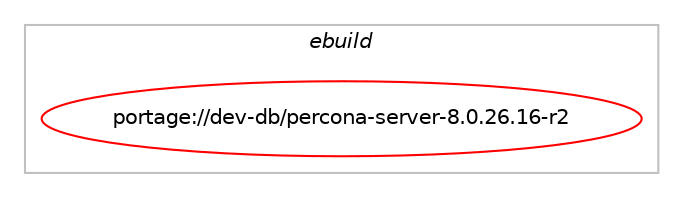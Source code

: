 digraph prolog {

# *************
# Graph options
# *************

newrank=true;
concentrate=true;
compound=true;
graph [rankdir=LR,fontname=Helvetica,fontsize=10,ranksep=1.5];#, ranksep=2.5, nodesep=0.2];
edge  [arrowhead=vee];
node  [fontname=Helvetica,fontsize=10];

# **********
# The ebuild
# **********

subgraph cluster_leftcol {
color=gray;
label=<<i>ebuild</i>>;
id [label="portage://dev-db/percona-server-8.0.26.16-r2", color=red, width=4, href="../dev-db/percona-server-8.0.26.16-r2.svg"];
}

# ****************
# The dependencies
# ****************

subgraph cluster_midcol {
color=gray;
label=<<i>dependencies</i>>;
subgraph cluster_compile {
fillcolor="#eeeeee";
style=filled;
label=<<i>compile</i>>;
# *** BEGIN UNKNOWN DEPENDENCY TYPE (TODO) ***
# id -> equal(any_of_group([package_dependency(portage://dev-db/percona-server-8.0.26.16-r2,install,no,sys-devel,gcc,greaterequal,[3.4.6,,,3.4.6],[],[]),package_dependency(portage://dev-db/percona-server-8.0.26.16-r2,install,no,sys-devel,gcc-apple,greaterequal,[4.0,,,4.0],[],[])]))
# *** END UNKNOWN DEPENDENCY TYPE (TODO) ***

# *** BEGIN UNKNOWN DEPENDENCY TYPE (TODO) ***
# id -> equal(use_conditional_group(positive,server,portage://dev-db/percona-server-8.0.26.16-r2,[package_dependency(portage://dev-db/percona-server-8.0.26.16-r2,install,no,dev-libs,icu,none,[,,],any_same_slot,[]),package_dependency(portage://dev-db/percona-server-8.0.26.16-r2,install,no,dev-libs,libevent,none,[,,],any_same_slot,[use(enable(ssl),none),use(enable(threads),positive)]),package_dependency(portage://dev-db/percona-server-8.0.26.16-r2,install,no,dev-libs,protobuf,greaterequal,[3.8,,,3.8],any_same_slot,[]),package_dependency(portage://dev-db/percona-server-8.0.26.16-r2,install,no,net-libs,libtirpc,none,[,,],any_same_slot,[]),package_dependency(portage://dev-db/percona-server-8.0.26.16-r2,install,no,net-misc,curl,none,[,,],any_same_slot,[]),use_conditional_group(positive,cjk,portage://dev-db/percona-server-8.0.26.16-r2,[package_dependency(portage://dev-db/percona-server-8.0.26.16-r2,install,no,app-text,mecab,none,[,,],any_same_slot,[])]),use_conditional_group(positive,ldap,portage://dev-db/percona-server-8.0.26.16-r2,[package_dependency(portage://dev-db/percona-server-8.0.26.16-r2,install,no,dev-libs,cyrus-sasl,none,[,,],[],[]),package_dependency(portage://dev-db/percona-server-8.0.26.16-r2,install,no,net-nds,openldap,smaller,[2.6,,,2.6],any_same_slot,[])]),use_conditional_group(positive,jemalloc,portage://dev-db/percona-server-8.0.26.16-r2,[package_dependency(portage://dev-db/percona-server-8.0.26.16-r2,install,no,dev-libs,jemalloc,none,[,,],[slot(0),equal],[])]),use_conditional_group(positive,kernel_linux,portage://dev-db/percona-server-8.0.26.16-r2,[package_dependency(portage://dev-db/percona-server-8.0.26.16-r2,install,no,dev-libs,libaio,none,[,,],[slot(0),equal],[]),package_dependency(portage://dev-db/percona-server-8.0.26.16-r2,install,no,sys-process,procps,none,[,,],[slot(0),equal],[])]),use_conditional_group(positive,numa,portage://dev-db/percona-server-8.0.26.16-r2,[package_dependency(portage://dev-db/percona-server-8.0.26.16-r2,install,no,sys-process,numactl,none,[,,],[],[])]),use_conditional_group(positive,pam,portage://dev-db/percona-server-8.0.26.16-r2,[package_dependency(portage://dev-db/percona-server-8.0.26.16-r2,install,no,sys-libs,pam,none,[,,],[slot(0),equal],[])]),use_conditional_group(positive,tcmalloc,portage://dev-db/percona-server-8.0.26.16-r2,[package_dependency(portage://dev-db/percona-server-8.0.26.16-r2,install,no,dev-util,google-perftools,none,[,,],[slot(0),equal],[])])]))
# *** END UNKNOWN DEPENDENCY TYPE (TODO) ***

# *** BEGIN UNKNOWN DEPENDENCY TYPE (TODO) ***
# id -> equal(use_conditional_group(positive,server,portage://dev-db/percona-server-8.0.26.16-r2,[package_dependency(portage://dev-db/percona-server-8.0.26.16-r2,install,no,net-libs,rpcsvc-proto,none,[,,],[],[])]))
# *** END UNKNOWN DEPENDENCY TYPE (TODO) ***

# *** BEGIN UNKNOWN DEPENDENCY TYPE (TODO) ***
# id -> equal(use_conditional_group(positive,test,portage://dev-db/percona-server-8.0.26.16-r2,[package_dependency(portage://dev-db/percona-server-8.0.26.16-r2,install,no,acct-group,mysql,none,[,,],[],[]),package_dependency(portage://dev-db/percona-server-8.0.26.16-r2,install,no,acct-user,mysql,none,[,,],[],[]),package_dependency(portage://dev-db/percona-server-8.0.26.16-r2,install,no,dev-perl,JSON,none,[,,],[],[])]))
# *** END UNKNOWN DEPENDENCY TYPE (TODO) ***

# *** BEGIN UNKNOWN DEPENDENCY TYPE (TODO) ***
# id -> equal(package_dependency(portage://dev-db/percona-server-8.0.26.16-r2,install,no,app-alternatives,yacc,none,[,,],[],[]))
# *** END UNKNOWN DEPENDENCY TYPE (TODO) ***

# *** BEGIN UNKNOWN DEPENDENCY TYPE (TODO) ***
# id -> equal(package_dependency(portage://dev-db/percona-server-8.0.26.16-r2,install,no,app-arch,lz4,greaterequal,[0,,_p131,0_p131],any_same_slot,[]))
# *** END UNKNOWN DEPENDENCY TYPE (TODO) ***

# *** BEGIN UNKNOWN DEPENDENCY TYPE (TODO) ***
# id -> equal(package_dependency(portage://dev-db/percona-server-8.0.26.16-r2,install,no,app-arch,zstd,none,[,,],any_same_slot,[]))
# *** END UNKNOWN DEPENDENCY TYPE (TODO) ***

# *** BEGIN UNKNOWN DEPENDENCY TYPE (TODO) ***
# id -> equal(package_dependency(portage://dev-db/percona-server-8.0.26.16-r2,install,no,dev-libs,openssl,greaterequal,[1.0.0,,,1.0.0],[slot(0),equal],[]))
# *** END UNKNOWN DEPENDENCY TYPE (TODO) ***

# *** BEGIN UNKNOWN DEPENDENCY TYPE (TODO) ***
# id -> equal(package_dependency(portage://dev-db/percona-server-8.0.26.16-r2,install,no,sys-libs,ncurses,none,[,,],[slot(0),equal],[]))
# *** END UNKNOWN DEPENDENCY TYPE (TODO) ***

# *** BEGIN UNKNOWN DEPENDENCY TYPE (TODO) ***
# id -> equal(package_dependency(portage://dev-db/percona-server-8.0.26.16-r2,install,no,sys-libs,zlib,greaterequal,[1.2.3,,,1.2.3],[slot(0),equal],[]))
# *** END UNKNOWN DEPENDENCY TYPE (TODO) ***

}
subgraph cluster_compileandrun {
fillcolor="#eeeeee";
style=filled;
label=<<i>compile and run</i>>;
}
subgraph cluster_run {
fillcolor="#eeeeee";
style=filled;
label=<<i>run</i>>;
# *** BEGIN UNKNOWN DEPENDENCY TYPE (TODO) ***
# id -> equal(use_conditional_group(negative,prefix,portage://dev-db/percona-server-8.0.26.16-r2,[package_dependency(portage://dev-db/percona-server-8.0.26.16-r2,run,no,acct-group,mysql,none,[,,],[],[]),package_dependency(portage://dev-db/percona-server-8.0.26.16-r2,run,no,acct-user,mysql,none,[,,],[],[]),package_dependency(portage://dev-db/percona-server-8.0.26.16-r2,run,no,dev-db,mysql-init-scripts,none,[,,],[],[])]))
# *** END UNKNOWN DEPENDENCY TYPE (TODO) ***

# *** BEGIN UNKNOWN DEPENDENCY TYPE (TODO) ***
# id -> equal(use_conditional_group(positive,selinux,portage://dev-db/percona-server-8.0.26.16-r2,[package_dependency(portage://dev-db/percona-server-8.0.26.16-r2,run,no,sec-policy,selinux-mysql,none,[,,],[],[])]))
# *** END UNKNOWN DEPENDENCY TYPE (TODO) ***

# *** BEGIN UNKNOWN DEPENDENCY TYPE (TODO) ***
# id -> equal(use_conditional_group(positive,server,portage://dev-db/percona-server-8.0.26.16-r2,[package_dependency(portage://dev-db/percona-server-8.0.26.16-r2,run,no,dev-libs,icu,none,[,,],any_same_slot,[]),package_dependency(portage://dev-db/percona-server-8.0.26.16-r2,run,no,dev-libs,libevent,none,[,,],any_same_slot,[use(enable(ssl),none),use(enable(threads),positive)]),package_dependency(portage://dev-db/percona-server-8.0.26.16-r2,run,no,dev-libs,protobuf,greaterequal,[3.8,,,3.8],any_same_slot,[]),package_dependency(portage://dev-db/percona-server-8.0.26.16-r2,run,no,net-libs,libtirpc,none,[,,],any_same_slot,[]),package_dependency(portage://dev-db/percona-server-8.0.26.16-r2,run,no,net-misc,curl,none,[,,],any_same_slot,[]),use_conditional_group(positive,cjk,portage://dev-db/percona-server-8.0.26.16-r2,[package_dependency(portage://dev-db/percona-server-8.0.26.16-r2,run,no,app-text,mecab,none,[,,],any_same_slot,[])]),use_conditional_group(positive,ldap,portage://dev-db/percona-server-8.0.26.16-r2,[package_dependency(portage://dev-db/percona-server-8.0.26.16-r2,run,no,dev-libs,cyrus-sasl,none,[,,],[],[]),package_dependency(portage://dev-db/percona-server-8.0.26.16-r2,run,no,net-nds,openldap,smaller,[2.6,,,2.6],any_same_slot,[])]),use_conditional_group(positive,jemalloc,portage://dev-db/percona-server-8.0.26.16-r2,[package_dependency(portage://dev-db/percona-server-8.0.26.16-r2,run,no,dev-libs,jemalloc,none,[,,],[slot(0),equal],[])]),use_conditional_group(positive,kernel_linux,portage://dev-db/percona-server-8.0.26.16-r2,[package_dependency(portage://dev-db/percona-server-8.0.26.16-r2,run,no,dev-libs,libaio,none,[,,],[slot(0),equal],[]),package_dependency(portage://dev-db/percona-server-8.0.26.16-r2,run,no,sys-process,procps,none,[,,],[slot(0),equal],[])]),use_conditional_group(positive,numa,portage://dev-db/percona-server-8.0.26.16-r2,[package_dependency(portage://dev-db/percona-server-8.0.26.16-r2,run,no,sys-process,numactl,none,[,,],[],[])]),use_conditional_group(positive,pam,portage://dev-db/percona-server-8.0.26.16-r2,[package_dependency(portage://dev-db/percona-server-8.0.26.16-r2,run,no,sys-libs,pam,none,[,,],[slot(0),equal],[])]),use_conditional_group(positive,tcmalloc,portage://dev-db/percona-server-8.0.26.16-r2,[package_dependency(portage://dev-db/percona-server-8.0.26.16-r2,run,no,dev-util,google-perftools,none,[,,],[slot(0),equal],[])])]))
# *** END UNKNOWN DEPENDENCY TYPE (TODO) ***

# *** BEGIN UNKNOWN DEPENDENCY TYPE (TODO) ***
# id -> equal(package_dependency(portage://dev-db/percona-server-8.0.26.16-r2,run,no,app-arch,lz4,greaterequal,[0,,_p131,0_p131],any_same_slot,[]))
# *** END UNKNOWN DEPENDENCY TYPE (TODO) ***

# *** BEGIN UNKNOWN DEPENDENCY TYPE (TODO) ***
# id -> equal(package_dependency(portage://dev-db/percona-server-8.0.26.16-r2,run,no,app-arch,zstd,none,[,,],any_same_slot,[]))
# *** END UNKNOWN DEPENDENCY TYPE (TODO) ***

# *** BEGIN UNKNOWN DEPENDENCY TYPE (TODO) ***
# id -> equal(package_dependency(portage://dev-db/percona-server-8.0.26.16-r2,run,no,dev-libs,openssl,greaterequal,[1.0.0,,,1.0.0],[slot(0),equal],[]))
# *** END UNKNOWN DEPENDENCY TYPE (TODO) ***

# *** BEGIN UNKNOWN DEPENDENCY TYPE (TODO) ***
# id -> equal(package_dependency(portage://dev-db/percona-server-8.0.26.16-r2,run,no,sys-libs,ncurses,none,[,,],[slot(0),equal],[]))
# *** END UNKNOWN DEPENDENCY TYPE (TODO) ***

# *** BEGIN UNKNOWN DEPENDENCY TYPE (TODO) ***
# id -> equal(package_dependency(portage://dev-db/percona-server-8.0.26.16-r2,run,no,sys-libs,zlib,greaterequal,[1.2.3,,,1.2.3],[slot(0),equal],[]))
# *** END UNKNOWN DEPENDENCY TYPE (TODO) ***

# *** BEGIN UNKNOWN DEPENDENCY TYPE (TODO) ***
# id -> equal(package_dependency(portage://dev-db/percona-server-8.0.26.16-r2,run,weak,dev-db,mariadb,none,[,,],[],[]))
# *** END UNKNOWN DEPENDENCY TYPE (TODO) ***

# *** BEGIN UNKNOWN DEPENDENCY TYPE (TODO) ***
# id -> equal(package_dependency(portage://dev-db/percona-server-8.0.26.16-r2,run,weak,dev-db,mariadb-galera,none,[,,],[],[]))
# *** END UNKNOWN DEPENDENCY TYPE (TODO) ***

# *** BEGIN UNKNOWN DEPENDENCY TYPE (TODO) ***
# id -> equal(package_dependency(portage://dev-db/percona-server-8.0.26.16-r2,run,weak,dev-db,mysql,none,[,,],[],[]))
# *** END UNKNOWN DEPENDENCY TYPE (TODO) ***

# *** BEGIN UNKNOWN DEPENDENCY TYPE (TODO) ***
# id -> equal(package_dependency(portage://dev-db/percona-server-8.0.26.16-r2,run,weak,dev-db,mysql-cluster,none,[,,],[],[]))
# *** END UNKNOWN DEPENDENCY TYPE (TODO) ***

# *** BEGIN UNKNOWN DEPENDENCY TYPE (TODO) ***
# id -> equal(package_dependency(portage://dev-db/percona-server-8.0.26.16-r2,run,weak,dev-db,percona-server,none,[,,],[slot(0)],[]))
# *** END UNKNOWN DEPENDENCY TYPE (TODO) ***

# *** BEGIN UNKNOWN DEPENDENCY TYPE (TODO) ***
# id -> equal(package_dependency(portage://dev-db/percona-server-8.0.26.16-r2,run,weak,dev-db,percona-server,none,[,,],[slot(5.7)],[]))
# *** END UNKNOWN DEPENDENCY TYPE (TODO) ***

}
}

# **************
# The candidates
# **************

subgraph cluster_choices {
rank=same;
color=gray;
label=<<i>candidates</i>>;

}

}
